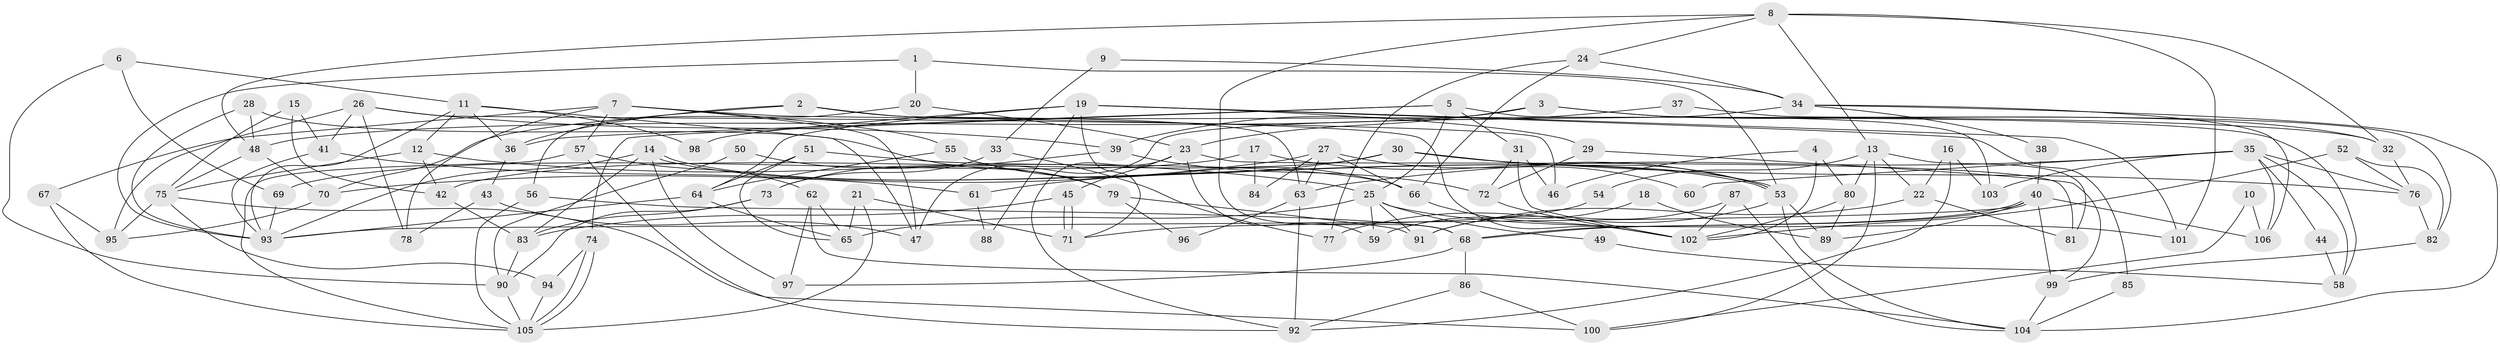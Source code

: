 // coarse degree distribution, {3: 0.1891891891891892, 6: 0.13513513513513514, 5: 0.12162162162162163, 7: 0.10810810810810811, 8: 0.04054054054054054, 2: 0.13513513513513514, 4: 0.21621621621621623, 10: 0.013513513513513514, 9: 0.04054054054054054}
// Generated by graph-tools (version 1.1) at 2025/23/03/03/25 07:23:58]
// undirected, 106 vertices, 212 edges
graph export_dot {
graph [start="1"]
  node [color=gray90,style=filled];
  1;
  2;
  3;
  4;
  5;
  6;
  7;
  8;
  9;
  10;
  11;
  12;
  13;
  14;
  15;
  16;
  17;
  18;
  19;
  20;
  21;
  22;
  23;
  24;
  25;
  26;
  27;
  28;
  29;
  30;
  31;
  32;
  33;
  34;
  35;
  36;
  37;
  38;
  39;
  40;
  41;
  42;
  43;
  44;
  45;
  46;
  47;
  48;
  49;
  50;
  51;
  52;
  53;
  54;
  55;
  56;
  57;
  58;
  59;
  60;
  61;
  62;
  63;
  64;
  65;
  66;
  67;
  68;
  69;
  70;
  71;
  72;
  73;
  74;
  75;
  76;
  77;
  78;
  79;
  80;
  81;
  82;
  83;
  84;
  85;
  86;
  87;
  88;
  89;
  90;
  91;
  92;
  93;
  94;
  95;
  96;
  97;
  98;
  99;
  100;
  101;
  102;
  103;
  104;
  105;
  106;
  1 -- 93;
  1 -- 20;
  1 -- 53;
  2 -- 70;
  2 -- 63;
  2 -- 32;
  2 -- 36;
  3 -- 48;
  3 -- 23;
  3 -- 32;
  3 -- 58;
  4 -- 80;
  4 -- 102;
  4 -- 46;
  5 -- 25;
  5 -- 74;
  5 -- 31;
  5 -- 36;
  5 -- 103;
  6 -- 11;
  6 -- 90;
  6 -- 69;
  7 -- 57;
  7 -- 102;
  7 -- 47;
  7 -- 55;
  7 -- 67;
  7 -- 78;
  8 -- 32;
  8 -- 68;
  8 -- 13;
  8 -- 24;
  8 -- 48;
  8 -- 101;
  9 -- 33;
  9 -- 34;
  10 -- 100;
  10 -- 106;
  11 -- 36;
  11 -- 93;
  11 -- 12;
  11 -- 47;
  11 -- 98;
  12 -- 25;
  12 -- 42;
  12 -- 75;
  13 -- 100;
  13 -- 22;
  13 -- 54;
  13 -- 80;
  13 -- 81;
  14 -- 53;
  14 -- 53;
  14 -- 93;
  14 -- 83;
  14 -- 97;
  15 -- 42;
  15 -- 75;
  15 -- 41;
  16 -- 103;
  16 -- 92;
  16 -- 22;
  17 -- 69;
  17 -- 53;
  17 -- 84;
  18 -- 59;
  18 -- 89;
  19 -- 71;
  19 -- 64;
  19 -- 29;
  19 -- 85;
  19 -- 88;
  19 -- 98;
  19 -- 101;
  20 -- 23;
  20 -- 56;
  21 -- 65;
  21 -- 105;
  21 -- 71;
  22 -- 81;
  22 -- 91;
  23 -- 45;
  23 -- 81;
  23 -- 59;
  23 -- 92;
  24 -- 34;
  24 -- 66;
  24 -- 77;
  25 -- 65;
  25 -- 101;
  25 -- 49;
  25 -- 59;
  25 -- 91;
  26 -- 46;
  26 -- 78;
  26 -- 39;
  26 -- 41;
  26 -- 95;
  27 -- 66;
  27 -- 70;
  27 -- 60;
  27 -- 63;
  27 -- 84;
  28 -- 48;
  28 -- 93;
  28 -- 79;
  29 -- 99;
  29 -- 72;
  30 -- 53;
  30 -- 76;
  30 -- 42;
  30 -- 61;
  31 -- 72;
  31 -- 46;
  31 -- 102;
  32 -- 76;
  33 -- 73;
  33 -- 77;
  34 -- 104;
  34 -- 47;
  34 -- 38;
  34 -- 106;
  35 -- 76;
  35 -- 106;
  35 -- 44;
  35 -- 58;
  35 -- 60;
  35 -- 63;
  35 -- 103;
  36 -- 43;
  37 -- 82;
  37 -- 39;
  38 -- 40;
  39 -- 72;
  39 -- 73;
  40 -- 89;
  40 -- 68;
  40 -- 68;
  40 -- 93;
  40 -- 99;
  40 -- 106;
  41 -- 61;
  41 -- 93;
  42 -- 83;
  43 -- 47;
  43 -- 78;
  44 -- 58;
  45 -- 83;
  45 -- 71;
  45 -- 71;
  48 -- 75;
  48 -- 70;
  49 -- 58;
  50 -- 90;
  50 -- 79;
  51 -- 65;
  51 -- 64;
  51 -- 66;
  52 -- 82;
  52 -- 102;
  52 -- 76;
  53 -- 77;
  53 -- 89;
  53 -- 104;
  54 -- 71;
  55 -- 66;
  55 -- 64;
  56 -- 105;
  56 -- 68;
  57 -- 105;
  57 -- 92;
  57 -- 62;
  61 -- 88;
  62 -- 104;
  62 -- 65;
  62 -- 97;
  63 -- 92;
  63 -- 96;
  64 -- 93;
  64 -- 65;
  66 -- 102;
  67 -- 105;
  67 -- 95;
  68 -- 97;
  68 -- 86;
  69 -- 93;
  70 -- 95;
  72 -- 102;
  73 -- 83;
  73 -- 90;
  74 -- 94;
  74 -- 105;
  74 -- 105;
  75 -- 95;
  75 -- 94;
  75 -- 100;
  76 -- 82;
  79 -- 91;
  79 -- 96;
  80 -- 102;
  80 -- 89;
  82 -- 99;
  83 -- 90;
  85 -- 104;
  86 -- 92;
  86 -- 100;
  87 -- 91;
  87 -- 102;
  87 -- 104;
  90 -- 105;
  94 -- 105;
  99 -- 104;
}
